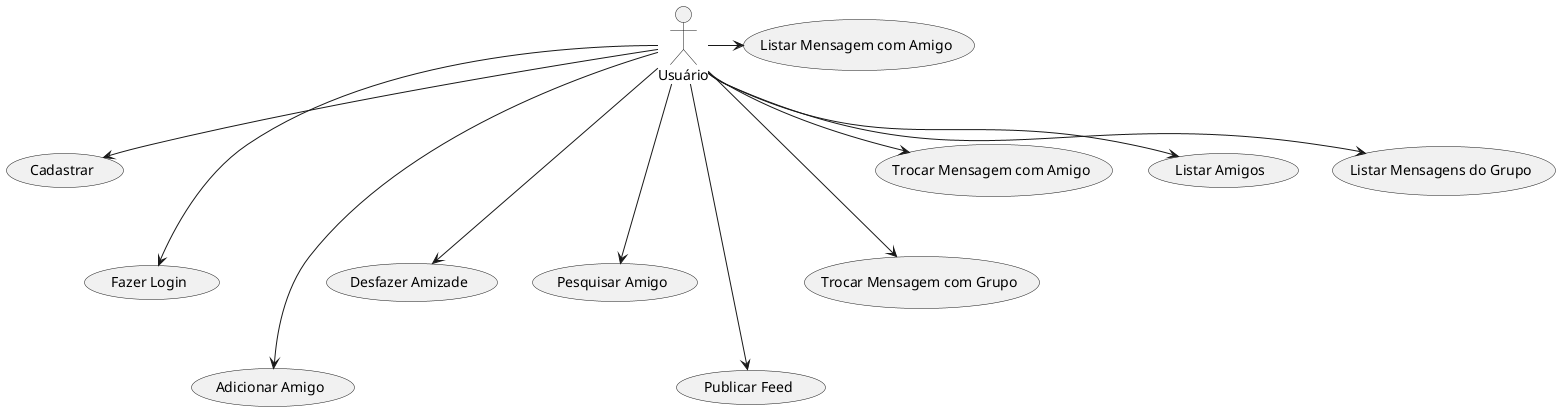 @startuml

Usuário --> (Cadastrar)
Usuário ---> (Fazer Login)
Usuário ----> (Adicionar Amigo)
Usuário ---> (Desfazer Amizade)
Usuário ---> (Pesquisar Amigo)
Usuário ----> (Publicar Feed)
Usuário ---> (Trocar Mensagem com Grupo)
Usuário --> (Trocar Mensagem com Amigo)
Usuário -> (Listar Mensagem com Amigo)
Usuário --> (Listar Amigos)
Usuário --> (Listar Mensagens do Grupo)

@enduml

